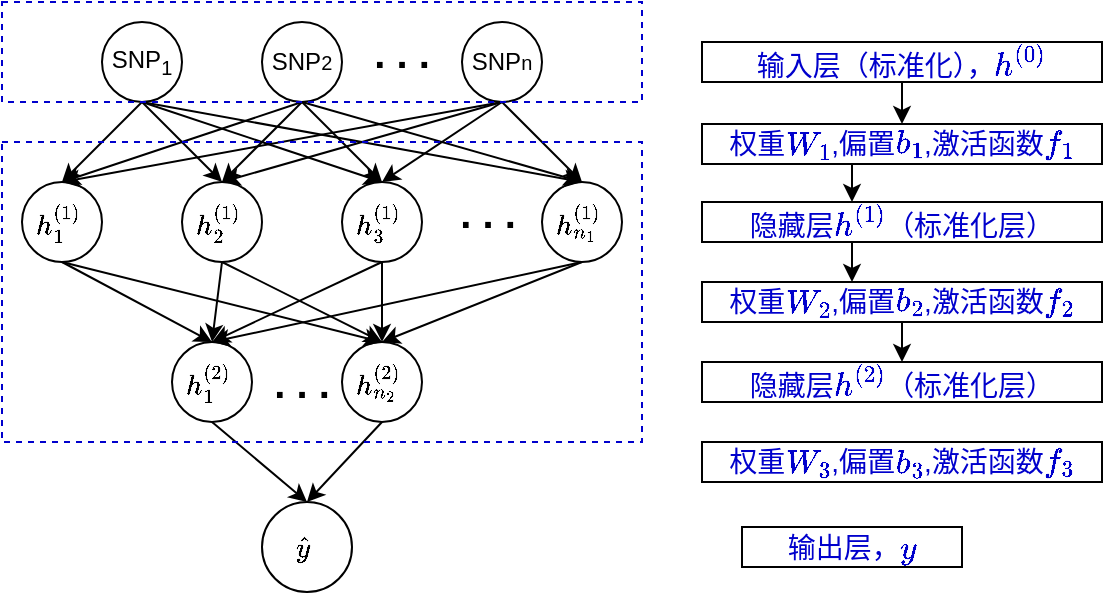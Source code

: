 <mxfile version="14.2.9" type="github">
  <diagram id="Gv_tjTJuO-C7QSKp1yFk" name="Page-1">
    <mxGraphModel dx="804" dy="478" grid="1" gridSize="10" guides="1" tooltips="1" connect="1" arrows="1" fold="1" page="1" pageScale="1" pageWidth="850" pageHeight="1100" math="1" shadow="0">
      <root>
        <mxCell id="0" />
        <mxCell id="1" parent="0" />
        <mxCell id="qLEU6Lc94TPWklZHJOM7-1" value="SNP&lt;sub&gt;1&lt;/sub&gt;" style="ellipse;whiteSpace=wrap;html=1;aspect=fixed;" vertex="1" parent="1">
          <mxGeometry x="160" y="80" width="40" height="40" as="geometry" />
        </mxCell>
        <mxCell id="qLEU6Lc94TPWklZHJOM7-2" value="SNP&lt;font size=&quot;1&quot;&gt;2&lt;/font&gt;" style="ellipse;whiteSpace=wrap;html=1;aspect=fixed;" vertex="1" parent="1">
          <mxGeometry x="240" y="80" width="40" height="40" as="geometry" />
        </mxCell>
        <mxCell id="qLEU6Lc94TPWklZHJOM7-3" value="SNP&lt;font size=&quot;1&quot;&gt;n&lt;/font&gt;" style="ellipse;whiteSpace=wrap;html=1;aspect=fixed;" vertex="1" parent="1">
          <mxGeometry x="340" y="80" width="40" height="40" as="geometry" />
        </mxCell>
        <mxCell id="qLEU6Lc94TPWklZHJOM7-4" value="&lt;b&gt;&lt;font style=&quot;font-size: 20px&quot;&gt;. . .&lt;/font&gt;&lt;/b&gt;" style="text;html=1;strokeColor=none;fillColor=none;align=center;verticalAlign=middle;whiteSpace=wrap;rounded=0;" vertex="1" parent="1">
          <mxGeometry x="290" y="85" width="40" height="20" as="geometry" />
        </mxCell>
        <mxCell id="qLEU6Lc94TPWklZHJOM7-5" value="" style="endArrow=classic;html=1;exitX=0.5;exitY=1;exitDx=0;exitDy=0;entryX=0.5;entryY=0;entryDx=0;entryDy=0;" edge="1" parent="1" source="qLEU6Lc94TPWklZHJOM7-1" target="qLEU6Lc94TPWklZHJOM7-6">
          <mxGeometry width="50" height="50" relative="1" as="geometry">
            <mxPoint x="170" y="170" as="sourcePoint" />
            <mxPoint x="120" y="150" as="targetPoint" />
          </mxGeometry>
        </mxCell>
        <mxCell id="qLEU6Lc94TPWklZHJOM7-6" value="`h_1^{(1)}`&amp;nbsp;" style="ellipse;whiteSpace=wrap;html=1;aspect=fixed;" vertex="1" parent="1">
          <mxGeometry x="120" y="160" width="40" height="40" as="geometry" />
        </mxCell>
        <mxCell id="qLEU6Lc94TPWklZHJOM7-7" value="`h_2^{(1)}`&amp;nbsp;" style="ellipse;whiteSpace=wrap;html=1;aspect=fixed;" vertex="1" parent="1">
          <mxGeometry x="200" y="160" width="40" height="40" as="geometry" />
        </mxCell>
        <mxCell id="qLEU6Lc94TPWklZHJOM7-8" value="`h_3^{(1)}`&amp;nbsp;" style="ellipse;whiteSpace=wrap;html=1;aspect=fixed;" vertex="1" parent="1">
          <mxGeometry x="280" y="160" width="40" height="40" as="geometry" />
        </mxCell>
        <mxCell id="qLEU6Lc94TPWklZHJOM7-9" value="`h_{n_1}^{(1)}`&amp;nbsp;" style="ellipse;whiteSpace=wrap;html=1;aspect=fixed;" vertex="1" parent="1">
          <mxGeometry x="380" y="160" width="40" height="40" as="geometry" />
        </mxCell>
        <mxCell id="qLEU6Lc94TPWklZHJOM7-10" value="&lt;b&gt;&lt;font style=&quot;font-size: 20px&quot;&gt;. . .&lt;/font&gt;&lt;/b&gt;" style="text;html=1;strokeColor=none;fillColor=none;align=center;verticalAlign=middle;whiteSpace=wrap;rounded=0;" vertex="1" parent="1">
          <mxGeometry x="333" y="165" width="40" height="20" as="geometry" />
        </mxCell>
        <mxCell id="qLEU6Lc94TPWklZHJOM7-11" value="" style="endArrow=classic;html=1;exitX=0.5;exitY=1;exitDx=0;exitDy=0;" edge="1" parent="1">
          <mxGeometry width="50" height="50" relative="1" as="geometry">
            <mxPoint x="260" y="120" as="sourcePoint" />
            <mxPoint x="220" y="160" as="targetPoint" />
          </mxGeometry>
        </mxCell>
        <mxCell id="qLEU6Lc94TPWklZHJOM7-12" value="" style="endArrow=classic;html=1;exitX=0.5;exitY=1;exitDx=0;exitDy=0;entryX=0.5;entryY=0;entryDx=0;entryDy=0;" edge="1" parent="1" source="qLEU6Lc94TPWklZHJOM7-3" target="qLEU6Lc94TPWklZHJOM7-8">
          <mxGeometry width="50" height="50" relative="1" as="geometry">
            <mxPoint x="345.858" y="117.142" as="sourcePoint" />
            <mxPoint x="309" y="161" as="targetPoint" />
          </mxGeometry>
        </mxCell>
        <mxCell id="qLEU6Lc94TPWklZHJOM7-13" value="" style="endArrow=classic;html=1;exitX=0.5;exitY=1;exitDx=0;exitDy=0;" edge="1" parent="1" source="qLEU6Lc94TPWklZHJOM7-3">
          <mxGeometry width="50" height="50" relative="1" as="geometry">
            <mxPoint x="280" y="270" as="sourcePoint" />
            <mxPoint x="400" y="160" as="targetPoint" />
          </mxGeometry>
        </mxCell>
        <mxCell id="qLEU6Lc94TPWklZHJOM7-14" value="" style="endArrow=classic;html=1;exitX=0.5;exitY=1;exitDx=0;exitDy=0;entryX=0.5;entryY=0;entryDx=0;entryDy=0;" edge="1" parent="1" source="qLEU6Lc94TPWklZHJOM7-3" target="qLEU6Lc94TPWklZHJOM7-6">
          <mxGeometry width="50" height="50" relative="1" as="geometry">
            <mxPoint x="360" y="270" as="sourcePoint" />
            <mxPoint x="410" y="220" as="targetPoint" />
          </mxGeometry>
        </mxCell>
        <mxCell id="qLEU6Lc94TPWklZHJOM7-15" value="" style="endArrow=classic;html=1;exitX=0.5;exitY=1;exitDx=0;exitDy=0;entryX=0.5;entryY=0;entryDx=0;entryDy=0;" edge="1" parent="1" source="qLEU6Lc94TPWklZHJOM7-3" target="qLEU6Lc94TPWklZHJOM7-7">
          <mxGeometry width="50" height="50" relative="1" as="geometry">
            <mxPoint x="360" y="270" as="sourcePoint" />
            <mxPoint x="410" y="220" as="targetPoint" />
          </mxGeometry>
        </mxCell>
        <mxCell id="qLEU6Lc94TPWklZHJOM7-16" value="" style="endArrow=classic;html=1;entryX=0.5;entryY=0;entryDx=0;entryDy=0;" edge="1" parent="1" target="qLEU6Lc94TPWklZHJOM7-7">
          <mxGeometry width="50" height="50" relative="1" as="geometry">
            <mxPoint x="180" y="120" as="sourcePoint" />
            <mxPoint x="230" y="160" as="targetPoint" />
          </mxGeometry>
        </mxCell>
        <mxCell id="qLEU6Lc94TPWklZHJOM7-17" value="" style="endArrow=classic;html=1;entryX=0.5;entryY=0;entryDx=0;entryDy=0;" edge="1" parent="1" target="qLEU6Lc94TPWklZHJOM7-8">
          <mxGeometry width="50" height="50" relative="1" as="geometry">
            <mxPoint x="180" y="120" as="sourcePoint" />
            <mxPoint x="390" y="220" as="targetPoint" />
          </mxGeometry>
        </mxCell>
        <mxCell id="qLEU6Lc94TPWklZHJOM7-18" value="" style="endArrow=classic;html=1;exitX=0.5;exitY=1;exitDx=0;exitDy=0;entryX=0.5;entryY=0;entryDx=0;entryDy=0;" edge="1" parent="1" source="qLEU6Lc94TPWklZHJOM7-1" target="qLEU6Lc94TPWklZHJOM7-9">
          <mxGeometry width="50" height="50" relative="1" as="geometry">
            <mxPoint x="340" y="240" as="sourcePoint" />
            <mxPoint x="390" y="190" as="targetPoint" />
          </mxGeometry>
        </mxCell>
        <mxCell id="qLEU6Lc94TPWklZHJOM7-19" value="" style="endArrow=classic;html=1;exitX=0.5;exitY=1;exitDx=0;exitDy=0;entryX=0.5;entryY=0;entryDx=0;entryDy=0;" edge="1" parent="1" source="qLEU6Lc94TPWklZHJOM7-2" target="qLEU6Lc94TPWklZHJOM7-6">
          <mxGeometry width="50" height="50" relative="1" as="geometry">
            <mxPoint x="340" y="240" as="sourcePoint" />
            <mxPoint x="390" y="190" as="targetPoint" />
          </mxGeometry>
        </mxCell>
        <mxCell id="qLEU6Lc94TPWklZHJOM7-20" value="" style="endArrow=classic;html=1;exitX=0.5;exitY=1;exitDx=0;exitDy=0;entryX=0.5;entryY=0;entryDx=0;entryDy=0;" edge="1" parent="1" source="qLEU6Lc94TPWklZHJOM7-2" target="qLEU6Lc94TPWklZHJOM7-8">
          <mxGeometry width="50" height="50" relative="1" as="geometry">
            <mxPoint x="310" y="350" as="sourcePoint" />
            <mxPoint x="390" y="190" as="targetPoint" />
          </mxGeometry>
        </mxCell>
        <mxCell id="qLEU6Lc94TPWklZHJOM7-21" value="" style="endArrow=classic;html=1;exitX=0.5;exitY=1;exitDx=0;exitDy=0;entryX=0.5;entryY=0;entryDx=0;entryDy=0;" edge="1" parent="1" source="qLEU6Lc94TPWklZHJOM7-2" target="qLEU6Lc94TPWklZHJOM7-9">
          <mxGeometry width="50" height="50" relative="1" as="geometry">
            <mxPoint x="340" y="240" as="sourcePoint" />
            <mxPoint x="390" y="190" as="targetPoint" />
          </mxGeometry>
        </mxCell>
        <mxCell id="qLEU6Lc94TPWklZHJOM7-60" style="rounded=0;orthogonalLoop=1;jettySize=auto;html=1;exitX=0.5;exitY=1;exitDx=0;exitDy=0;entryX=0.5;entryY=0;entryDx=0;entryDy=0;" edge="1" parent="1" source="qLEU6Lc94TPWklZHJOM7-26" target="qLEU6Lc94TPWklZHJOM7-51">
          <mxGeometry relative="1" as="geometry" />
        </mxCell>
        <mxCell id="qLEU6Lc94TPWklZHJOM7-26" value="`h_1^{(2)}`&amp;nbsp;" style="ellipse;whiteSpace=wrap;html=1;aspect=fixed;" vertex="1" parent="1">
          <mxGeometry x="195" y="240" width="40" height="40" as="geometry" />
        </mxCell>
        <mxCell id="qLEU6Lc94TPWklZHJOM7-29" value="`h_{n_2}^{(2)}`&amp;nbsp;" style="ellipse;whiteSpace=wrap;html=1;aspect=fixed;" vertex="1" parent="1">
          <mxGeometry x="280" y="240" width="40" height="40" as="geometry" />
        </mxCell>
        <mxCell id="qLEU6Lc94TPWklZHJOM7-30" value="&lt;b&gt;&lt;font style=&quot;font-size: 20px&quot;&gt;. . .&lt;/font&gt;&lt;/b&gt;" style="text;html=1;strokeColor=none;fillColor=none;align=center;verticalAlign=middle;whiteSpace=wrap;rounded=0;" vertex="1" parent="1">
          <mxGeometry x="240" y="250" width="40" height="20" as="geometry" />
        </mxCell>
        <mxCell id="qLEU6Lc94TPWklZHJOM7-31" value="" style="endArrow=classic;html=1;exitX=0.5;exitY=1;exitDx=0;exitDy=0;entryX=0.5;entryY=0;entryDx=0;entryDy=0;" edge="1" parent="1" source="qLEU6Lc94TPWklZHJOM7-6" target="qLEU6Lc94TPWklZHJOM7-26">
          <mxGeometry width="50" height="50" relative="1" as="geometry">
            <mxPoint x="20" y="280" as="sourcePoint" />
            <mxPoint x="70" y="230" as="targetPoint" />
          </mxGeometry>
        </mxCell>
        <mxCell id="qLEU6Lc94TPWklZHJOM7-32" value="" style="endArrow=classic;html=1;exitX=0.5;exitY=1;exitDx=0;exitDy=0;entryX=0.5;entryY=0;entryDx=0;entryDy=0;" edge="1" parent="1" source="qLEU6Lc94TPWklZHJOM7-7" target="qLEU6Lc94TPWklZHJOM7-26">
          <mxGeometry width="50" height="50" relative="1" as="geometry">
            <mxPoint x="150" y="210" as="sourcePoint" />
            <mxPoint x="150" y="250" as="targetPoint" />
          </mxGeometry>
        </mxCell>
        <mxCell id="qLEU6Lc94TPWklZHJOM7-33" value="" style="endArrow=classic;html=1;exitX=0.5;exitY=1;exitDx=0;exitDy=0;entryX=0.5;entryY=0;entryDx=0;entryDy=0;" edge="1" parent="1" source="qLEU6Lc94TPWklZHJOM7-8" target="qLEU6Lc94TPWklZHJOM7-26">
          <mxGeometry width="50" height="50" relative="1" as="geometry">
            <mxPoint x="160" y="220" as="sourcePoint" />
            <mxPoint x="160" y="260" as="targetPoint" />
          </mxGeometry>
        </mxCell>
        <mxCell id="qLEU6Lc94TPWklZHJOM7-34" value="" style="endArrow=classic;html=1;exitX=0.5;exitY=1;exitDx=0;exitDy=0;entryX=0.5;entryY=0;entryDx=0;entryDy=0;" edge="1" parent="1" source="qLEU6Lc94TPWklZHJOM7-9" target="qLEU6Lc94TPWklZHJOM7-26">
          <mxGeometry width="50" height="50" relative="1" as="geometry">
            <mxPoint x="170" y="230" as="sourcePoint" />
            <mxPoint x="170" y="270" as="targetPoint" />
          </mxGeometry>
        </mxCell>
        <mxCell id="qLEU6Lc94TPWklZHJOM7-43" value="" style="endArrow=classic;html=1;exitX=0.5;exitY=1;exitDx=0;exitDy=0;entryX=0.5;entryY=0;entryDx=0;entryDy=0;" edge="1" parent="1" source="qLEU6Lc94TPWklZHJOM7-6" target="qLEU6Lc94TPWklZHJOM7-29">
          <mxGeometry width="50" height="50" relative="1" as="geometry">
            <mxPoint x="260" y="320" as="sourcePoint" />
            <mxPoint x="260" y="360" as="targetPoint" />
          </mxGeometry>
        </mxCell>
        <mxCell id="qLEU6Lc94TPWklZHJOM7-44" value="" style="endArrow=classic;html=1;exitX=0.5;exitY=1;exitDx=0;exitDy=0;entryX=0.5;entryY=0;entryDx=0;entryDy=0;" edge="1" parent="1" source="qLEU6Lc94TPWklZHJOM7-7" target="qLEU6Lc94TPWklZHJOM7-29">
          <mxGeometry width="50" height="50" relative="1" as="geometry">
            <mxPoint x="270" y="330" as="sourcePoint" />
            <mxPoint x="270" y="370" as="targetPoint" />
          </mxGeometry>
        </mxCell>
        <mxCell id="qLEU6Lc94TPWklZHJOM7-45" value="" style="endArrow=classic;html=1;exitX=0.5;exitY=1;exitDx=0;exitDy=0;entryX=0.5;entryY=0;entryDx=0;entryDy=0;" edge="1" parent="1" source="qLEU6Lc94TPWklZHJOM7-8" target="qLEU6Lc94TPWklZHJOM7-29">
          <mxGeometry width="50" height="50" relative="1" as="geometry">
            <mxPoint x="280" y="340" as="sourcePoint" />
            <mxPoint x="280" y="380" as="targetPoint" />
          </mxGeometry>
        </mxCell>
        <mxCell id="qLEU6Lc94TPWklZHJOM7-46" value="" style="endArrow=classic;html=1;exitX=0.5;exitY=1;exitDx=0;exitDy=0;entryX=0.5;entryY=0;entryDx=0;entryDy=0;" edge="1" parent="1" source="qLEU6Lc94TPWklZHJOM7-9" target="qLEU6Lc94TPWklZHJOM7-29">
          <mxGeometry width="50" height="50" relative="1" as="geometry">
            <mxPoint x="290" y="350" as="sourcePoint" />
            <mxPoint x="290" y="390" as="targetPoint" />
          </mxGeometry>
        </mxCell>
        <mxCell id="qLEU6Lc94TPWklZHJOM7-51" value="`\hat{y}`&amp;nbsp;" style="ellipse;whiteSpace=wrap;html=1;aspect=fixed;strokeWidth=1;fillColor=none;gradientColor=#ffffff;" vertex="1" parent="1">
          <mxGeometry x="240" y="320" width="45" height="45" as="geometry" />
        </mxCell>
        <mxCell id="qLEU6Lc94TPWklZHJOM7-56" value="" style="rounded=0;whiteSpace=wrap;html=1;dashed=1;strokeColor=#0000CC;strokeWidth=1;fillColor=none;gradientColor=#ffffff;" vertex="1" parent="1">
          <mxGeometry x="110" y="70" width="320" height="50" as="geometry" />
        </mxCell>
        <mxCell id="qLEU6Lc94TPWklZHJOM7-57" value="&lt;font color=&quot;#0000cc&quot; style=&quot;font-size: 14px&quot;&gt;输入层（标准化），`h^{(0)}`&lt;/font&gt;" style="text;html=1;fillColor=none;align=center;verticalAlign=middle;whiteSpace=wrap;rounded=0;labelBorderColor=none;labelBackgroundColor=none;strokeColor=#000000;" vertex="1" parent="1">
          <mxGeometry x="460" y="90" width="200" height="20" as="geometry" />
        </mxCell>
        <mxCell id="qLEU6Lc94TPWklZHJOM7-61" value="" style="endArrow=classic;html=1;exitX=0.5;exitY=1;exitDx=0;exitDy=0;entryX=0.5;entryY=0;entryDx=0;entryDy=0;" edge="1" parent="1" source="qLEU6Lc94TPWklZHJOM7-29" target="qLEU6Lc94TPWklZHJOM7-51">
          <mxGeometry width="50" height="50" relative="1" as="geometry">
            <mxPoint x="400" y="320" as="sourcePoint" />
            <mxPoint x="450" y="270" as="targetPoint" />
          </mxGeometry>
        </mxCell>
        <mxCell id="qLEU6Lc94TPWklZHJOM7-62" value="" style="rounded=0;whiteSpace=wrap;html=1;fillColor=none;dashed=1;strokeColor=#0000CC;" vertex="1" parent="1">
          <mxGeometry x="110" y="140" width="320" height="150" as="geometry" />
        </mxCell>
        <mxCell id="qLEU6Lc94TPWklZHJOM7-74" value="&lt;font color=&quot;#0000cc&quot; style=&quot;font-size: 14px&quot;&gt;权重`W_1`,偏置` b_1`&lt;/font&gt;&lt;span style=&quot;color: rgb(0 , 0 , 204) ; font-size: 14px&quot;&gt;,激活函数`f_1`&lt;/span&gt;" style="text;html=1;fillColor=none;align=center;verticalAlign=middle;whiteSpace=wrap;rounded=0;labelBorderColor=none;labelBackgroundColor=none;strokeColor=#000000;" vertex="1" parent="1">
          <mxGeometry x="460" y="131" width="200" height="20" as="geometry" />
        </mxCell>
        <mxCell id="qLEU6Lc94TPWklZHJOM7-75" value="&lt;font color=&quot;#0000cc&quot; style=&quot;font-size: 14px&quot;&gt;隐藏层`h^{(1)}`（标准化层）&lt;/font&gt;" style="text;html=1;fillColor=none;align=center;verticalAlign=middle;whiteSpace=wrap;rounded=0;labelBorderColor=none;labelBackgroundColor=none;strokeColor=#000000;" vertex="1" parent="1">
          <mxGeometry x="460" y="170" width="200" height="20" as="geometry" />
        </mxCell>
        <mxCell id="qLEU6Lc94TPWklZHJOM7-76" value="&lt;font style=&quot;font-size: 14px&quot;&gt;&lt;font color=&quot;#0000cc&quot; style=&quot;font-size: 14px&quot;&gt;权重`W_2`,偏置` b_2`&lt;/font&gt;&lt;span style=&quot;color: rgb(0 , 0 , 204)&quot;&gt;,激活函数`f_2`&lt;/span&gt;&lt;/font&gt;" style="text;html=1;fillColor=none;align=center;verticalAlign=middle;whiteSpace=wrap;rounded=0;labelBorderColor=none;labelBackgroundColor=none;strokeColor=#000000;" vertex="1" parent="1">
          <mxGeometry x="460" y="210" width="200" height="20" as="geometry" />
        </mxCell>
        <mxCell id="qLEU6Lc94TPWklZHJOM7-79" value="&lt;font color=&quot;#0000cc&quot; style=&quot;font-size: 14px&quot;&gt;隐藏层`h^{(2)}`（标准化层）&lt;/font&gt;" style="text;html=1;fillColor=none;align=center;verticalAlign=middle;whiteSpace=wrap;rounded=0;labelBorderColor=none;labelBackgroundColor=none;strokeColor=#000000;" vertex="1" parent="1">
          <mxGeometry x="460" y="250" width="200" height="20" as="geometry" />
        </mxCell>
        <mxCell id="qLEU6Lc94TPWklZHJOM7-80" value="&lt;font color=&quot;#0000cc&quot; style=&quot;font-size: 14px&quot;&gt;输出层，`y`&lt;/font&gt;" style="text;html=1;fillColor=none;align=center;verticalAlign=middle;whiteSpace=wrap;rounded=0;labelBorderColor=none;labelBackgroundColor=none;strokeColor=#000000;" vertex="1" parent="1">
          <mxGeometry x="480" y="332.5" width="110" height="20" as="geometry" />
        </mxCell>
        <mxCell id="qLEU6Lc94TPWklZHJOM7-81" value="" style="endArrow=classic;html=1;exitX=0.5;exitY=1;exitDx=0;exitDy=0;entryX=0.5;entryY=0;entryDx=0;entryDy=0;" edge="1" parent="1" source="qLEU6Lc94TPWklZHJOM7-57" target="qLEU6Lc94TPWklZHJOM7-74">
          <mxGeometry width="50" height="50" relative="1" as="geometry">
            <mxPoint x="400" y="320" as="sourcePoint" />
            <mxPoint x="535" y="130" as="targetPoint" />
          </mxGeometry>
        </mxCell>
        <mxCell id="qLEU6Lc94TPWklZHJOM7-83" value="" style="endArrow=classic;html=1;entryX=0.539;entryY=0;entryDx=0;entryDy=0;entryPerimeter=0;" edge="1" parent="1">
          <mxGeometry width="50" height="50" relative="1" as="geometry">
            <mxPoint x="535" y="151" as="sourcePoint" />
            <mxPoint x="535" y="170" as="targetPoint" />
          </mxGeometry>
        </mxCell>
        <mxCell id="qLEU6Lc94TPWklZHJOM7-86" value="" style="endArrow=classic;html=1;entryX=0.5;entryY=0;entryDx=0;entryDy=0;exitX=0.5;exitY=1;exitDx=0;exitDy=0;" edge="1" parent="1">
          <mxGeometry width="50" height="50" relative="1" as="geometry">
            <mxPoint x="535" y="190" as="sourcePoint" />
            <mxPoint x="535" y="210" as="targetPoint" />
          </mxGeometry>
        </mxCell>
        <mxCell id="qLEU6Lc94TPWklZHJOM7-88" value="" style="endArrow=classic;html=1;entryX=0.5;entryY=0;entryDx=0;entryDy=0;exitX=0.5;exitY=1;exitDx=0;exitDy=0;" edge="1" parent="1" source="qLEU6Lc94TPWklZHJOM7-76" target="qLEU6Lc94TPWklZHJOM7-79">
          <mxGeometry width="50" height="50" relative="1" as="geometry">
            <mxPoint x="480" y="220" as="sourcePoint" />
            <mxPoint x="530" y="170" as="targetPoint" />
          </mxGeometry>
        </mxCell>
        <mxCell id="qLEU6Lc94TPWklZHJOM7-91" value="&lt;font style=&quot;font-size: 14px&quot;&gt;&lt;font color=&quot;#0000cc&quot; style=&quot;font-size: 14px&quot;&gt;权重`W_3`,偏置` b_3`&lt;/font&gt;&lt;span style=&quot;color: rgb(0 , 0 , 204)&quot;&gt;,激活函数`f_3`&lt;/span&gt;&lt;/font&gt;" style="text;html=1;fillColor=none;align=center;verticalAlign=middle;whiteSpace=wrap;rounded=0;labelBorderColor=none;labelBackgroundColor=none;strokeColor=#000000;" vertex="1" parent="1">
          <mxGeometry x="460" y="290" width="200" height="20" as="geometry" />
        </mxCell>
      </root>
    </mxGraphModel>
  </diagram>
</mxfile>
